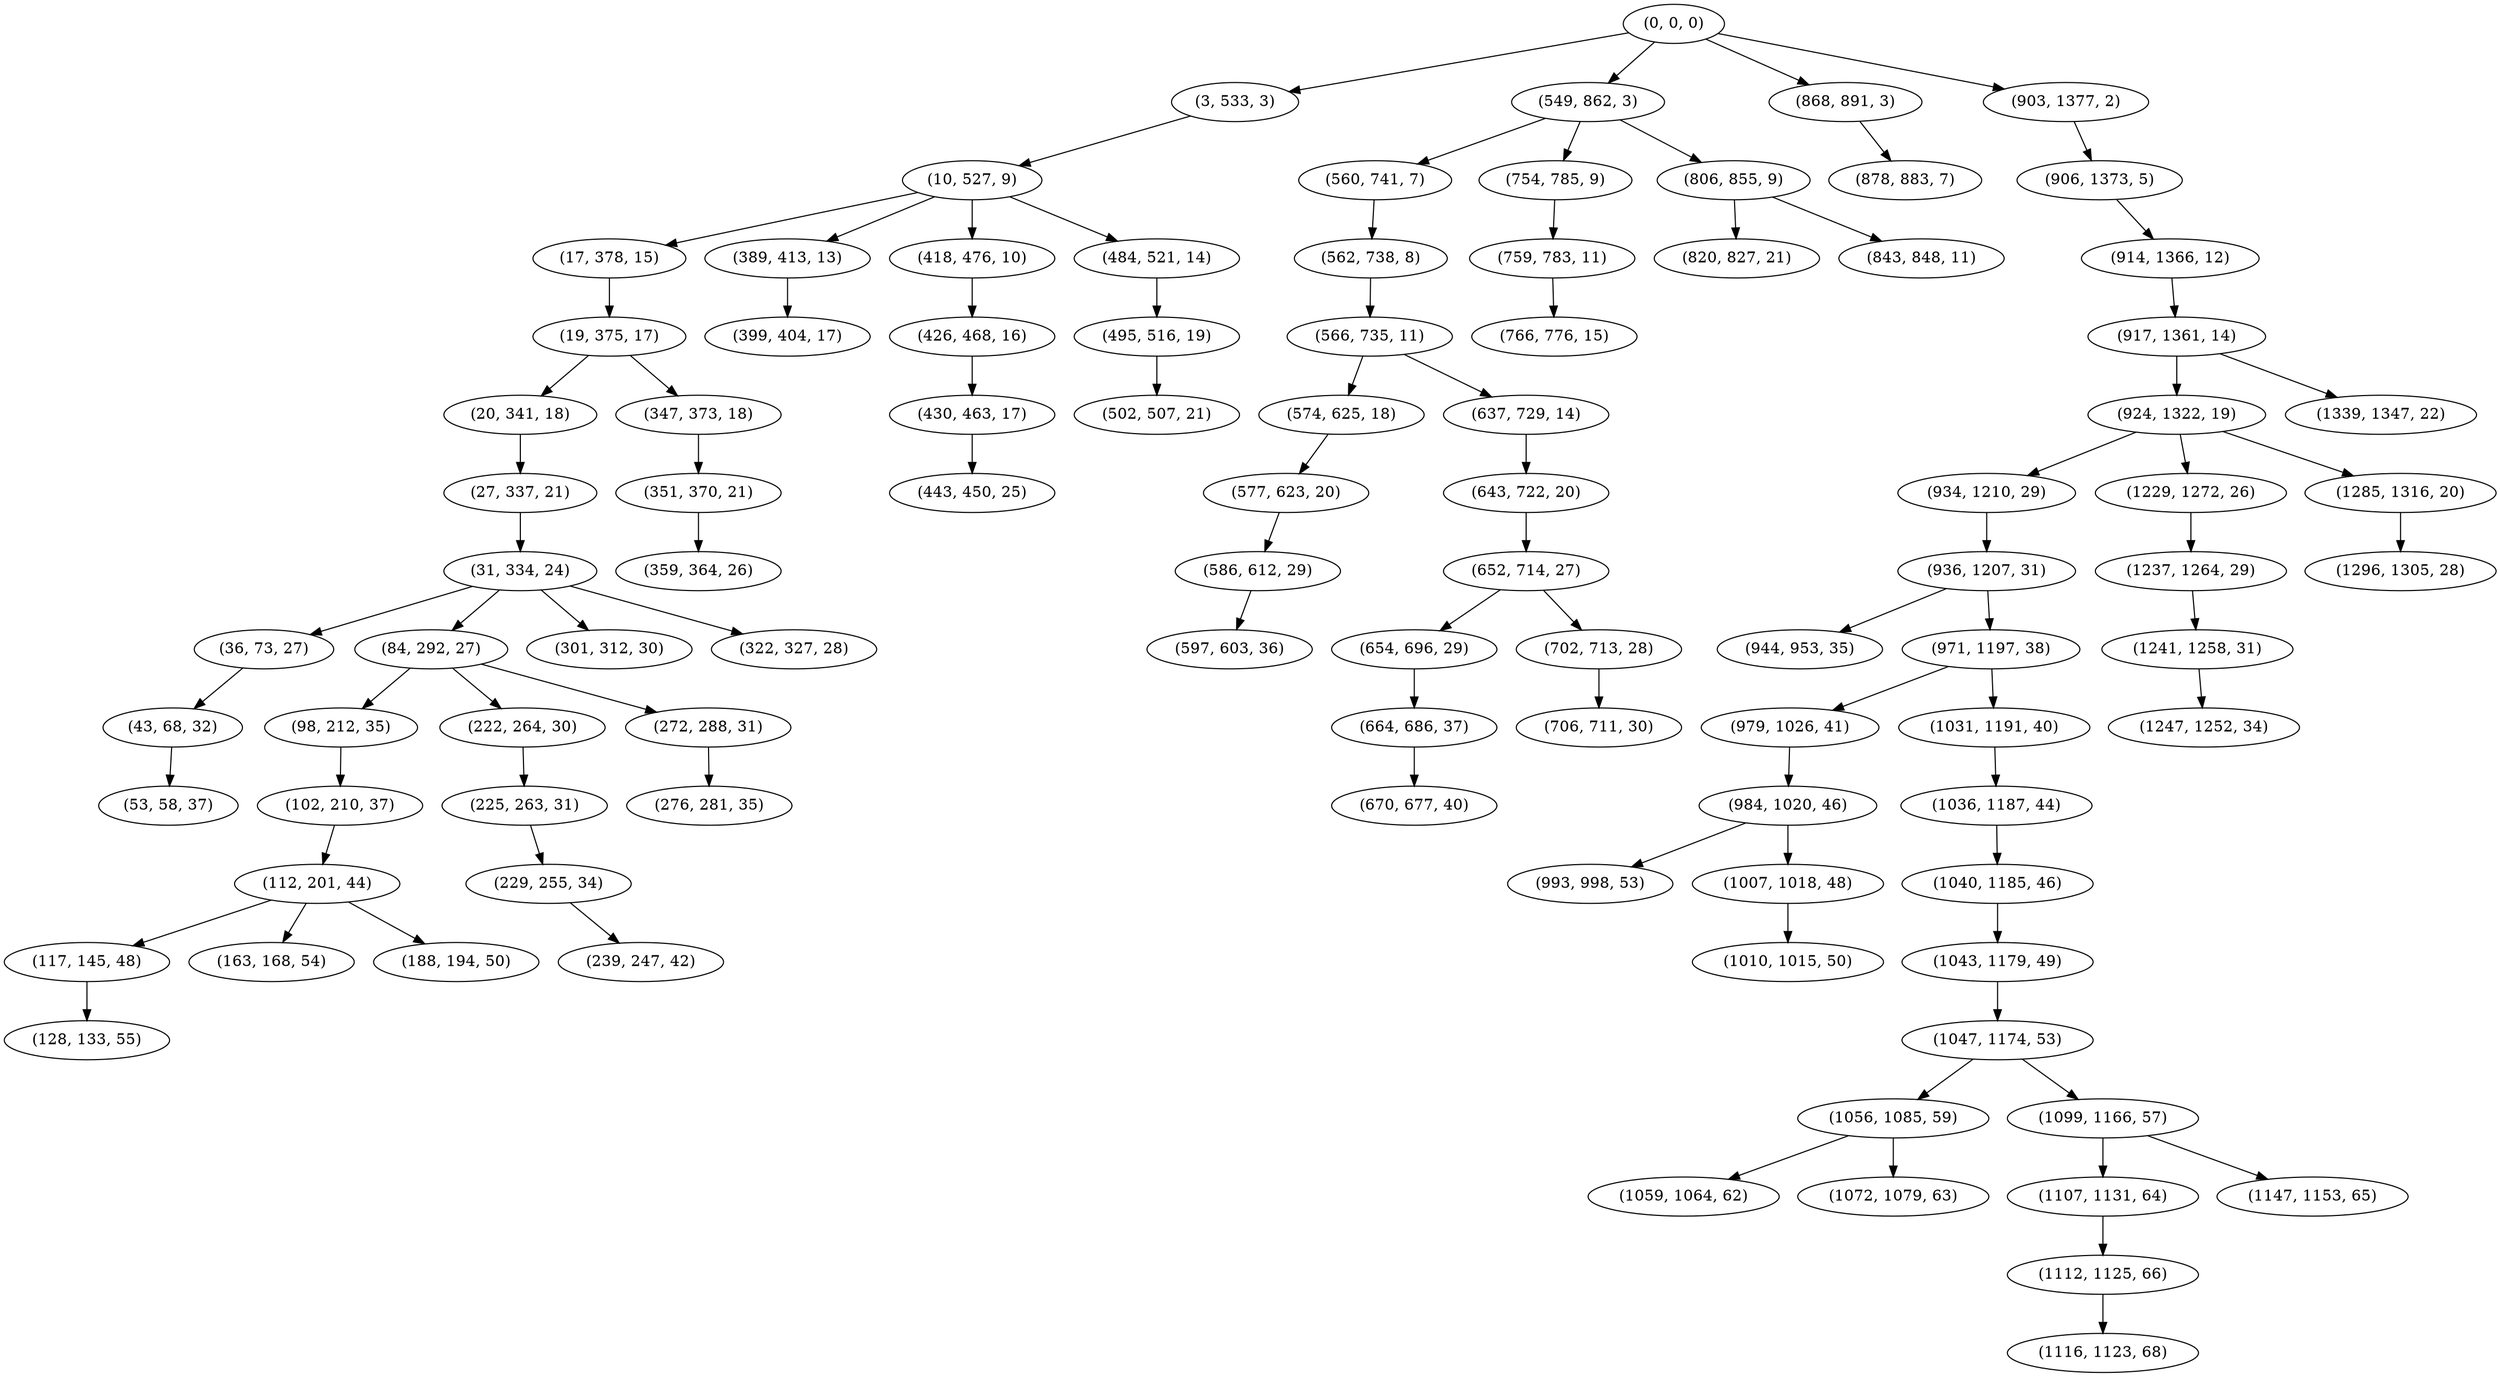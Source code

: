 digraph tree {
    "(0, 0, 0)";
    "(3, 533, 3)";
    "(10, 527, 9)";
    "(17, 378, 15)";
    "(19, 375, 17)";
    "(20, 341, 18)";
    "(27, 337, 21)";
    "(31, 334, 24)";
    "(36, 73, 27)";
    "(43, 68, 32)";
    "(53, 58, 37)";
    "(84, 292, 27)";
    "(98, 212, 35)";
    "(102, 210, 37)";
    "(112, 201, 44)";
    "(117, 145, 48)";
    "(128, 133, 55)";
    "(163, 168, 54)";
    "(188, 194, 50)";
    "(222, 264, 30)";
    "(225, 263, 31)";
    "(229, 255, 34)";
    "(239, 247, 42)";
    "(272, 288, 31)";
    "(276, 281, 35)";
    "(301, 312, 30)";
    "(322, 327, 28)";
    "(347, 373, 18)";
    "(351, 370, 21)";
    "(359, 364, 26)";
    "(389, 413, 13)";
    "(399, 404, 17)";
    "(418, 476, 10)";
    "(426, 468, 16)";
    "(430, 463, 17)";
    "(443, 450, 25)";
    "(484, 521, 14)";
    "(495, 516, 19)";
    "(502, 507, 21)";
    "(549, 862, 3)";
    "(560, 741, 7)";
    "(562, 738, 8)";
    "(566, 735, 11)";
    "(574, 625, 18)";
    "(577, 623, 20)";
    "(586, 612, 29)";
    "(597, 603, 36)";
    "(637, 729, 14)";
    "(643, 722, 20)";
    "(652, 714, 27)";
    "(654, 696, 29)";
    "(664, 686, 37)";
    "(670, 677, 40)";
    "(702, 713, 28)";
    "(706, 711, 30)";
    "(754, 785, 9)";
    "(759, 783, 11)";
    "(766, 776, 15)";
    "(806, 855, 9)";
    "(820, 827, 21)";
    "(843, 848, 11)";
    "(868, 891, 3)";
    "(878, 883, 7)";
    "(903, 1377, 2)";
    "(906, 1373, 5)";
    "(914, 1366, 12)";
    "(917, 1361, 14)";
    "(924, 1322, 19)";
    "(934, 1210, 29)";
    "(936, 1207, 31)";
    "(944, 953, 35)";
    "(971, 1197, 38)";
    "(979, 1026, 41)";
    "(984, 1020, 46)";
    "(993, 998, 53)";
    "(1007, 1018, 48)";
    "(1010, 1015, 50)";
    "(1031, 1191, 40)";
    "(1036, 1187, 44)";
    "(1040, 1185, 46)";
    "(1043, 1179, 49)";
    "(1047, 1174, 53)";
    "(1056, 1085, 59)";
    "(1059, 1064, 62)";
    "(1072, 1079, 63)";
    "(1099, 1166, 57)";
    "(1107, 1131, 64)";
    "(1112, 1125, 66)";
    "(1116, 1123, 68)";
    "(1147, 1153, 65)";
    "(1229, 1272, 26)";
    "(1237, 1264, 29)";
    "(1241, 1258, 31)";
    "(1247, 1252, 34)";
    "(1285, 1316, 20)";
    "(1296, 1305, 28)";
    "(1339, 1347, 22)";
    "(0, 0, 0)" -> "(3, 533, 3)";
    "(0, 0, 0)" -> "(549, 862, 3)";
    "(0, 0, 0)" -> "(868, 891, 3)";
    "(0, 0, 0)" -> "(903, 1377, 2)";
    "(3, 533, 3)" -> "(10, 527, 9)";
    "(10, 527, 9)" -> "(17, 378, 15)";
    "(10, 527, 9)" -> "(389, 413, 13)";
    "(10, 527, 9)" -> "(418, 476, 10)";
    "(10, 527, 9)" -> "(484, 521, 14)";
    "(17, 378, 15)" -> "(19, 375, 17)";
    "(19, 375, 17)" -> "(20, 341, 18)";
    "(19, 375, 17)" -> "(347, 373, 18)";
    "(20, 341, 18)" -> "(27, 337, 21)";
    "(27, 337, 21)" -> "(31, 334, 24)";
    "(31, 334, 24)" -> "(36, 73, 27)";
    "(31, 334, 24)" -> "(84, 292, 27)";
    "(31, 334, 24)" -> "(301, 312, 30)";
    "(31, 334, 24)" -> "(322, 327, 28)";
    "(36, 73, 27)" -> "(43, 68, 32)";
    "(43, 68, 32)" -> "(53, 58, 37)";
    "(84, 292, 27)" -> "(98, 212, 35)";
    "(84, 292, 27)" -> "(222, 264, 30)";
    "(84, 292, 27)" -> "(272, 288, 31)";
    "(98, 212, 35)" -> "(102, 210, 37)";
    "(102, 210, 37)" -> "(112, 201, 44)";
    "(112, 201, 44)" -> "(117, 145, 48)";
    "(112, 201, 44)" -> "(163, 168, 54)";
    "(112, 201, 44)" -> "(188, 194, 50)";
    "(117, 145, 48)" -> "(128, 133, 55)";
    "(222, 264, 30)" -> "(225, 263, 31)";
    "(225, 263, 31)" -> "(229, 255, 34)";
    "(229, 255, 34)" -> "(239, 247, 42)";
    "(272, 288, 31)" -> "(276, 281, 35)";
    "(347, 373, 18)" -> "(351, 370, 21)";
    "(351, 370, 21)" -> "(359, 364, 26)";
    "(389, 413, 13)" -> "(399, 404, 17)";
    "(418, 476, 10)" -> "(426, 468, 16)";
    "(426, 468, 16)" -> "(430, 463, 17)";
    "(430, 463, 17)" -> "(443, 450, 25)";
    "(484, 521, 14)" -> "(495, 516, 19)";
    "(495, 516, 19)" -> "(502, 507, 21)";
    "(549, 862, 3)" -> "(560, 741, 7)";
    "(549, 862, 3)" -> "(754, 785, 9)";
    "(549, 862, 3)" -> "(806, 855, 9)";
    "(560, 741, 7)" -> "(562, 738, 8)";
    "(562, 738, 8)" -> "(566, 735, 11)";
    "(566, 735, 11)" -> "(574, 625, 18)";
    "(566, 735, 11)" -> "(637, 729, 14)";
    "(574, 625, 18)" -> "(577, 623, 20)";
    "(577, 623, 20)" -> "(586, 612, 29)";
    "(586, 612, 29)" -> "(597, 603, 36)";
    "(637, 729, 14)" -> "(643, 722, 20)";
    "(643, 722, 20)" -> "(652, 714, 27)";
    "(652, 714, 27)" -> "(654, 696, 29)";
    "(652, 714, 27)" -> "(702, 713, 28)";
    "(654, 696, 29)" -> "(664, 686, 37)";
    "(664, 686, 37)" -> "(670, 677, 40)";
    "(702, 713, 28)" -> "(706, 711, 30)";
    "(754, 785, 9)" -> "(759, 783, 11)";
    "(759, 783, 11)" -> "(766, 776, 15)";
    "(806, 855, 9)" -> "(820, 827, 21)";
    "(806, 855, 9)" -> "(843, 848, 11)";
    "(868, 891, 3)" -> "(878, 883, 7)";
    "(903, 1377, 2)" -> "(906, 1373, 5)";
    "(906, 1373, 5)" -> "(914, 1366, 12)";
    "(914, 1366, 12)" -> "(917, 1361, 14)";
    "(917, 1361, 14)" -> "(924, 1322, 19)";
    "(917, 1361, 14)" -> "(1339, 1347, 22)";
    "(924, 1322, 19)" -> "(934, 1210, 29)";
    "(924, 1322, 19)" -> "(1229, 1272, 26)";
    "(924, 1322, 19)" -> "(1285, 1316, 20)";
    "(934, 1210, 29)" -> "(936, 1207, 31)";
    "(936, 1207, 31)" -> "(944, 953, 35)";
    "(936, 1207, 31)" -> "(971, 1197, 38)";
    "(971, 1197, 38)" -> "(979, 1026, 41)";
    "(971, 1197, 38)" -> "(1031, 1191, 40)";
    "(979, 1026, 41)" -> "(984, 1020, 46)";
    "(984, 1020, 46)" -> "(993, 998, 53)";
    "(984, 1020, 46)" -> "(1007, 1018, 48)";
    "(1007, 1018, 48)" -> "(1010, 1015, 50)";
    "(1031, 1191, 40)" -> "(1036, 1187, 44)";
    "(1036, 1187, 44)" -> "(1040, 1185, 46)";
    "(1040, 1185, 46)" -> "(1043, 1179, 49)";
    "(1043, 1179, 49)" -> "(1047, 1174, 53)";
    "(1047, 1174, 53)" -> "(1056, 1085, 59)";
    "(1047, 1174, 53)" -> "(1099, 1166, 57)";
    "(1056, 1085, 59)" -> "(1059, 1064, 62)";
    "(1056, 1085, 59)" -> "(1072, 1079, 63)";
    "(1099, 1166, 57)" -> "(1107, 1131, 64)";
    "(1099, 1166, 57)" -> "(1147, 1153, 65)";
    "(1107, 1131, 64)" -> "(1112, 1125, 66)";
    "(1112, 1125, 66)" -> "(1116, 1123, 68)";
    "(1229, 1272, 26)" -> "(1237, 1264, 29)";
    "(1237, 1264, 29)" -> "(1241, 1258, 31)";
    "(1241, 1258, 31)" -> "(1247, 1252, 34)";
    "(1285, 1316, 20)" -> "(1296, 1305, 28)";
}
